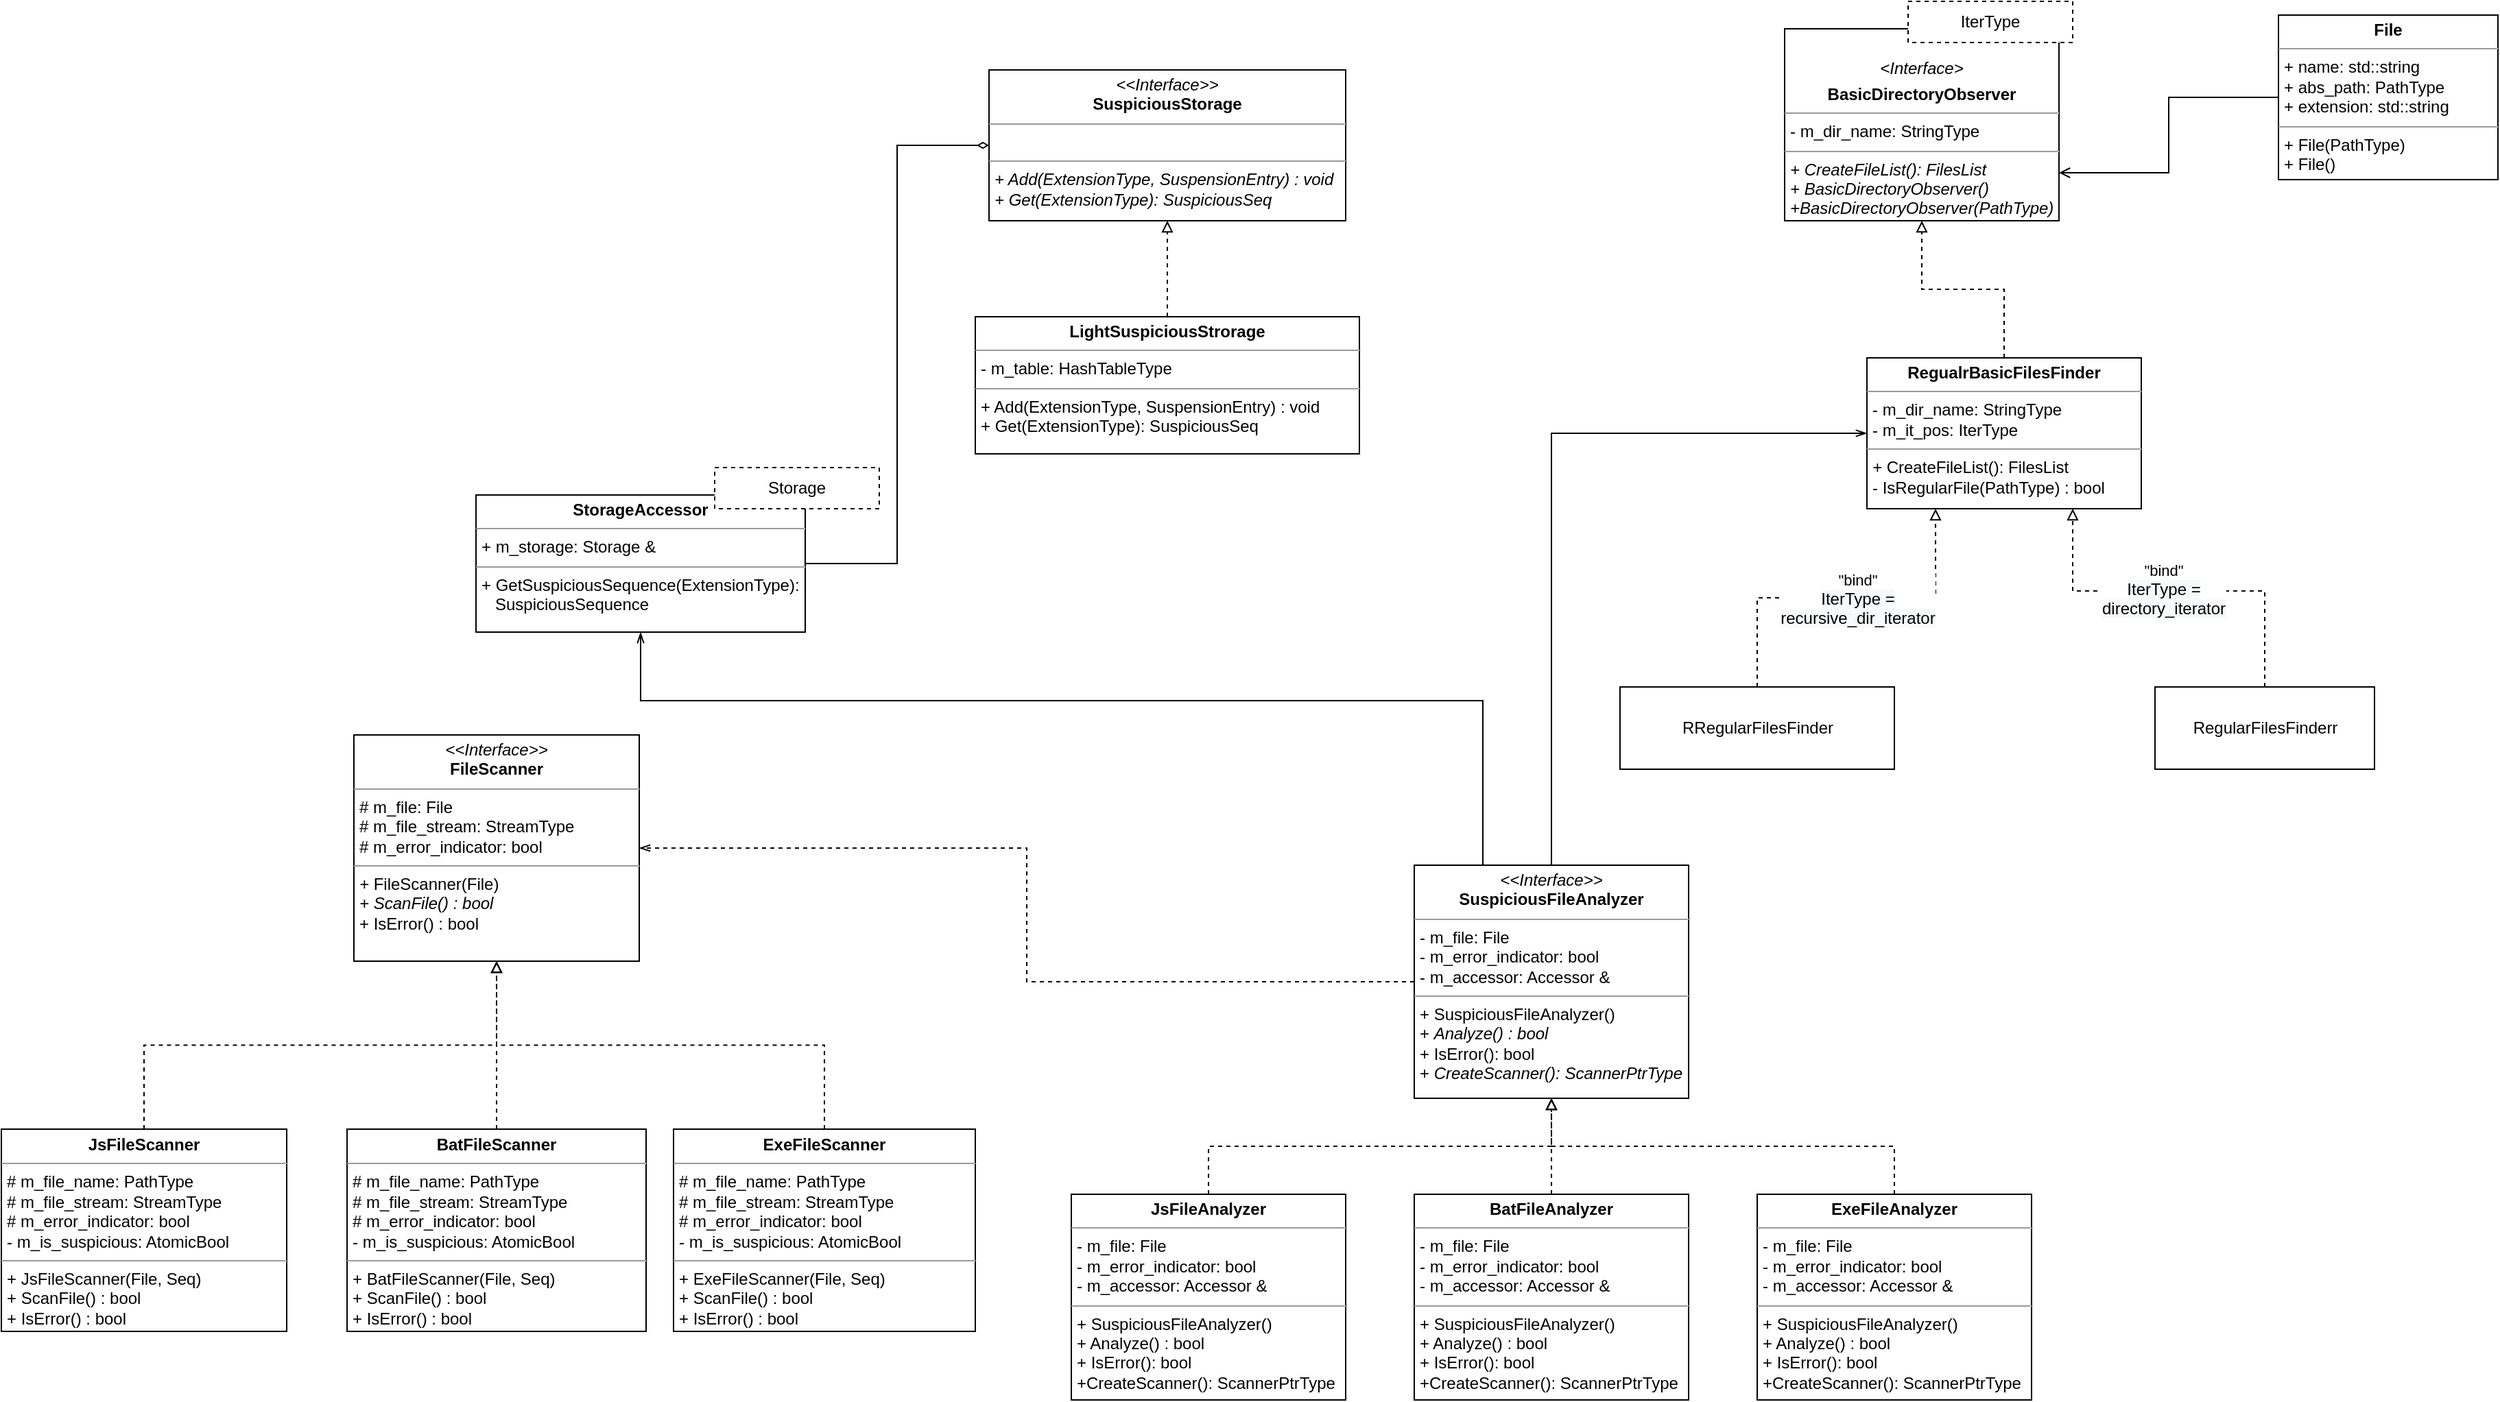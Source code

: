 <mxfile version="19.0.3" type="device"><diagram id="r-dyJRgXSx88zzV5Epd2" name="Page-1"><mxGraphModel dx="2956" dy="887" grid="1" gridSize="10" guides="1" tooltips="1" connect="1" arrows="1" fold="1" page="1" pageScale="1" pageWidth="827" pageHeight="1169" math="0" shadow="0"><root><mxCell id="0"/><mxCell id="1" parent="0"/><mxCell id="F6lT_KKIKypyXZXcrQya-1" value="&lt;p style=&quot;margin:0px;margin-top:4px;text-align:center;&quot;&gt;&lt;b&gt;&lt;br&gt;&lt;/b&gt;&lt;/p&gt;&lt;p style=&quot;margin:0px;margin-top:4px;text-align:center;&quot;&gt;&lt;i&gt;&amp;lt;Interface&amp;gt;&lt;/i&gt;&lt;/p&gt;&lt;p style=&quot;margin:0px;margin-top:4px;text-align:center;&quot;&gt;&lt;b&gt;BasicDirectoryObserver&lt;/b&gt;&lt;/p&gt;&lt;hr size=&quot;1&quot;&gt;&lt;p style=&quot;margin:0px;margin-left:4px;&quot;&gt;- m_dir_name: StringType&lt;br&gt;&lt;/p&gt;&lt;hr size=&quot;1&quot;&gt;&lt;p style=&quot;margin:0px;margin-left:4px;&quot;&gt;&lt;i&gt;+ CreateFileList(): FilesList&lt;/i&gt;&lt;/p&gt;&lt;p style=&quot;margin:0px;margin-left:4px;&quot;&gt;&lt;i&gt;+ BasicDirectoryObserver()&lt;/i&gt;&lt;/p&gt;&lt;p style=&quot;margin:0px;margin-left:4px;&quot;&gt;&lt;i&gt;+BasicDirectoryObserver(PathType)&lt;/i&gt;&lt;/p&gt;" style="verticalAlign=top;align=left;overflow=fill;fontSize=12;fontFamily=Helvetica;html=1;" parent="1" vertex="1"><mxGeometry x="240" y="70" width="200" height="140" as="geometry"/></mxCell><mxCell id="F6lT_KKIKypyXZXcrQya-2" value="IterType" style="rounded=0;whiteSpace=wrap;html=1;dashed=1;" parent="1" vertex="1"><mxGeometry x="330" y="50" width="120" height="30" as="geometry"/></mxCell><mxCell id="F6lT_KKIKypyXZXcrQya-10" style="edgeStyle=orthogonalEdgeStyle;rounded=0;orthogonalLoop=1;jettySize=auto;html=1;exitX=0.5;exitY=0;exitDx=0;exitDy=0;entryX=0.25;entryY=1;entryDx=0;entryDy=0;endArrow=block;endFill=0;dashed=1;" parent="1" source="F6lT_KKIKypyXZXcrQya-9" target="F6lT_KKIKypyXZXcrQya-16" edge="1"><mxGeometry relative="1" as="geometry"><mxPoint x="317.5" y="480" as="targetPoint"/></mxGeometry></mxCell><mxCell id="F6lT_KKIKypyXZXcrQya-11" value="&quot;bind&quot;&lt;br&gt;&lt;span style=&quot;font-size: 12px; background-color: rgb(248, 249, 250);&quot;&gt;IterType = &lt;br&gt;recursive_dir_iterator&lt;/span&gt;" style="edgeLabel;html=1;align=center;verticalAlign=middle;resizable=0;points=[];" parent="F6lT_KKIKypyXZXcrQya-10" vertex="1" connectable="0"><mxGeometry x="-0.155" y="-1" relative="1" as="geometry"><mxPoint x="28" as="offset"/></mxGeometry></mxCell><mxCell id="F6lT_KKIKypyXZXcrQya-9" value="RRegularFilesFinder" style="html=1;" parent="1" vertex="1"><mxGeometry x="120" y="550" width="200" height="60" as="geometry"/></mxCell><mxCell id="F6lT_KKIKypyXZXcrQya-13" style="edgeStyle=orthogonalEdgeStyle;rounded=0;orthogonalLoop=1;jettySize=auto;html=1;exitX=0.5;exitY=0;exitDx=0;exitDy=0;entryX=0.75;entryY=1;entryDx=0;entryDy=0;dashed=1;endArrow=block;endFill=0;" parent="1" source="F6lT_KKIKypyXZXcrQya-12" target="F6lT_KKIKypyXZXcrQya-16" edge="1"><mxGeometry relative="1" as="geometry"><mxPoint x="412.5" y="480" as="targetPoint"/><Array as="points"><mxPoint x="590" y="480"/><mxPoint x="450" y="480"/></Array></mxGeometry></mxCell><mxCell id="F6lT_KKIKypyXZXcrQya-14" value="&lt;span style=&quot;color: rgba(0, 0, 0, 0); font-family: monospace; font-size: 0px; text-align: start; background-color: rgb(248, 249, 250);&quot;&gt;%3CmxGraphModel%3E%3Croot%3E%3CmxCell%20id%3D%220%22%2F%3E%3CmxCell%20id%3D%221%22%20parent%3D%220%22%2F%3E%3CmxCell%20id%3D%222%22%20value%3D%22%26quot%3Bbind%26quot%3B%26lt%3Bbr%26gt%3B%26lt%3Bspan%20style%3D%26quot%3Bfont-size%3A%2012px%3B%20background-color%3A%20rgb(248%2C%20249%2C%20250)%3B%26quot%3B%26gt%3BIterType%20%3D%20%26lt%3Bbr%26gt%3Brecursive_dir_iterator%26lt%3B%2Fspan%26gt%3B%22%20style%3D%22edgeLabel%3Bhtml%3D1%3Balign%3Dcenter%3BverticalAlign%3Dmiddle%3Bresizable%3D0%3Bpoints%3D%5B%5D%3B%22%20vertex%3D%221%22%20connectable%3D%220%22%20parent%3D%221%22%3E%3CmxGeometry%20x%3D%22166.448%22%20y%3D%22296.034%22%20as%3D%22geometry%22%2F%3E%3C%2FmxCell%3E%3C%2Froot%3E%3C%2FmxGraphModel%3E&lt;/span&gt;" style="edgeLabel;html=1;align=center;verticalAlign=middle;resizable=0;points=[];" parent="F6lT_KKIKypyXZXcrQya-13" vertex="1" connectable="0"><mxGeometry x="-0.181" y="2" relative="1" as="geometry"><mxPoint as="offset"/></mxGeometry></mxCell><mxCell id="F6lT_KKIKypyXZXcrQya-15" value="&quot;bind&quot;&lt;br&gt;&lt;span style=&quot;font-size: 12px; background-color: rgb(248, 249, 250);&quot;&gt;IterType =&lt;br&gt;directory_iterator&lt;/span&gt;" style="edgeLabel;html=1;align=center;verticalAlign=middle;resizable=0;points=[];" parent="F6lT_KKIKypyXZXcrQya-13" vertex="1" connectable="0"><mxGeometry x="0.078" y="-1" relative="1" as="geometry"><mxPoint x="1" as="offset"/></mxGeometry></mxCell><mxCell id="F6lT_KKIKypyXZXcrQya-12" value="RegularFilesFinderr" style="html=1;" parent="1" vertex="1"><mxGeometry x="510" y="550" width="160" height="60" as="geometry"/></mxCell><mxCell id="F6lT_KKIKypyXZXcrQya-17" style="edgeStyle=orthogonalEdgeStyle;rounded=0;orthogonalLoop=1;jettySize=auto;html=1;exitX=0.5;exitY=0;exitDx=0;exitDy=0;entryX=0.5;entryY=1;entryDx=0;entryDy=0;dashed=1;endArrow=block;endFill=0;" parent="1" source="F6lT_KKIKypyXZXcrQya-16" target="F6lT_KKIKypyXZXcrQya-1" edge="1"><mxGeometry relative="1" as="geometry"/></mxCell><mxCell id="F6lT_KKIKypyXZXcrQya-16" value="&lt;p style=&quot;margin:0px;margin-top:4px;text-align:center;&quot;&gt;&lt;b&gt;RegualrBasic&lt;/b&gt;&lt;b&gt;FilesFinder&lt;/b&gt;&lt;/p&gt;&lt;hr size=&quot;1&quot;&gt;&lt;p style=&quot;margin: 0px 0px 0px 4px;&quot;&gt;- m_dir_name: StringType&lt;/p&gt;&lt;p style=&quot;margin: 0px 0px 0px 4px;&quot;&gt;- m_it_pos: IterType&lt;/p&gt;&lt;hr size=&quot;1&quot;&gt;&lt;p style=&quot;margin:0px;margin-left:4px;&quot;&gt;&lt;i&gt;+&lt;/i&gt; CreateFileList(): FilesList&lt;br&gt;&lt;/p&gt;&lt;p style=&quot;margin:0px;margin-left:4px;&quot;&gt;- IsRegularFile(PathType) : bool&lt;/p&gt;" style="verticalAlign=top;align=left;overflow=fill;fontSize=12;fontFamily=Helvetica;html=1;" parent="1" vertex="1"><mxGeometry x="300" y="310" width="200" height="110" as="geometry"/></mxCell><mxCell id="F6lT_KKIKypyXZXcrQya-23" style="edgeStyle=orthogonalEdgeStyle;rounded=0;orthogonalLoop=1;jettySize=auto;html=1;exitX=0;exitY=0.5;exitDx=0;exitDy=0;entryX=1;entryY=0.75;entryDx=0;entryDy=0;endArrow=open;endFill=0;" parent="1" source="F6lT_KKIKypyXZXcrQya-22" target="F6lT_KKIKypyXZXcrQya-1" edge="1"><mxGeometry relative="1" as="geometry"/></mxCell><mxCell id="F6lT_KKIKypyXZXcrQya-22" value="&lt;p style=&quot;margin:0px;margin-top:4px;text-align:center;&quot;&gt;&lt;b&gt;File&lt;/b&gt;&lt;/p&gt;&lt;hr size=&quot;1&quot;&gt;&lt;p style=&quot;margin:0px;margin-left:4px;&quot;&gt;+ name: std::string&lt;/p&gt;&lt;p style=&quot;margin:0px;margin-left:4px;&quot;&gt;+ abs_path: PathType&lt;/p&gt;&lt;p style=&quot;margin:0px;margin-left:4px;&quot;&gt;+ extension: std::string&lt;/p&gt;&lt;hr size=&quot;1&quot;&gt;&lt;p style=&quot;margin:0px;margin-left:4px;&quot;&gt;+ File(PathType)&lt;/p&gt;&lt;p style=&quot;margin:0px;margin-left:4px;&quot;&gt;+ File()&lt;/p&gt;" style="verticalAlign=top;align=left;overflow=fill;fontSize=12;fontFamily=Helvetica;html=1;" parent="1" vertex="1"><mxGeometry x="600" y="60" width="160" height="120" as="geometry"/></mxCell><mxCell id="F6lT_KKIKypyXZXcrQya-28" value="&lt;p style=&quot;margin:0px;margin-top:4px;text-align:center;&quot;&gt;&lt;i&gt;&amp;lt;&amp;lt;Interface&amp;gt;&amp;gt;&lt;/i&gt;&lt;br&gt;&lt;b&gt;SuspiciousStorage&lt;/b&gt;&lt;/p&gt;&lt;hr size=&quot;1&quot;&gt;&lt;p style=&quot;margin:0px;margin-left:4px;&quot;&gt;&lt;br&gt;&lt;/p&gt;&lt;hr size=&quot;1&quot;&gt;&lt;p style=&quot;margin:0px;margin-left:4px;&quot;&gt;&lt;i&gt;+ Add(ExtensionType, SuspensionEntry) : void&lt;/i&gt;&lt;/p&gt;&lt;p style=&quot;margin:0px;margin-left:4px;&quot;&gt;&lt;span style=&quot;background-color: initial;&quot;&gt;&lt;i&gt;+ Get(ExtensionType): SuspiciousSeq&lt;/i&gt;&amp;nbsp;&lt;/span&gt;&lt;/p&gt;" style="verticalAlign=top;align=left;overflow=fill;fontSize=12;fontFamily=Helvetica;html=1;" parent="1" vertex="1"><mxGeometry x="-340" y="100" width="260" height="110" as="geometry"/></mxCell><mxCell id="F6lT_KKIKypyXZXcrQya-30" style="edgeStyle=orthogonalEdgeStyle;rounded=0;orthogonalLoop=1;jettySize=auto;html=1;exitX=0.5;exitY=0;exitDx=0;exitDy=0;entryX=0.5;entryY=1;entryDx=0;entryDy=0;endArrow=block;endFill=0;dashed=1;" parent="1" source="F6lT_KKIKypyXZXcrQya-29" target="F6lT_KKIKypyXZXcrQya-28" edge="1"><mxGeometry relative="1" as="geometry"/></mxCell><mxCell id="F6lT_KKIKypyXZXcrQya-29" value="&lt;p style=&quot;margin:0px;margin-top:4px;text-align:center;&quot;&gt;&lt;b&gt;LightSuspiciousStrorage&lt;/b&gt;&lt;/p&gt;&lt;hr size=&quot;1&quot;&gt;&lt;p style=&quot;margin:0px;margin-left:4px;&quot;&gt;- m_table: HashTableType&lt;/p&gt;&lt;hr size=&quot;1&quot;&gt;&lt;p style=&quot;margin: 0px 0px 0px 4px;&quot;&gt;+ Add(ExtensionType, SuspensionEntry) : void&lt;/p&gt;&lt;p style=&quot;margin: 0px 0px 0px 4px;&quot;&gt;&lt;span style=&quot;background-color: initial;&quot;&gt;+ Get(ExtensionType): SuspiciousSeq&lt;/span&gt;&lt;/p&gt;" style="verticalAlign=top;align=left;overflow=fill;fontSize=12;fontFamily=Helvetica;html=1;" parent="1" vertex="1"><mxGeometry x="-350" y="280" width="280" height="100" as="geometry"/></mxCell><mxCell id="F6lT_KKIKypyXZXcrQya-33" style="edgeStyle=orthogonalEdgeStyle;rounded=0;orthogonalLoop=1;jettySize=auto;html=1;exitX=1;exitY=0.5;exitDx=0;exitDy=0;entryX=0;entryY=0.5;entryDx=0;entryDy=0;endArrow=diamondThin;endFill=0;" parent="1" source="F6lT_KKIKypyXZXcrQya-31" target="F6lT_KKIKypyXZXcrQya-28" edge="1"><mxGeometry relative="1" as="geometry"/></mxCell><mxCell id="F6lT_KKIKypyXZXcrQya-31" value="&lt;p style=&quot;margin:0px;margin-top:4px;text-align:center;&quot;&gt;&lt;b&gt;StorageAccessor&lt;/b&gt;&lt;/p&gt;&lt;hr size=&quot;1&quot;&gt;&lt;p style=&quot;margin:0px;margin-left:4px;&quot;&gt;+ m_storage: Storage &amp;amp;&lt;/p&gt;&lt;hr size=&quot;1&quot;&gt;&lt;p style=&quot;margin:0px;margin-left:4px;&quot;&gt;+ GetSuspiciousSequence(ExtensionType):&lt;/p&gt;&lt;p style=&quot;margin:0px;margin-left:4px;&quot;&gt;&amp;nbsp; &amp;nbsp;SuspiciousSequence&amp;nbsp;&lt;/p&gt;" style="verticalAlign=top;align=left;overflow=fill;fontSize=12;fontFamily=Helvetica;html=1;" parent="1" vertex="1"><mxGeometry x="-714" y="410" width="240" height="100" as="geometry"/></mxCell><mxCell id="F6lT_KKIKypyXZXcrQya-32" value="Storage" style="rounded=0;whiteSpace=wrap;html=1;dashed=1;" parent="1" vertex="1"><mxGeometry x="-540" y="390" width="120" height="30" as="geometry"/></mxCell><mxCell id="F6lT_KKIKypyXZXcrQya-35" value="&lt;p style=&quot;margin:0px;margin-top:4px;text-align:center;&quot;&gt;&lt;i&gt;&amp;lt;&amp;lt;Interface&amp;gt;&amp;gt;&lt;/i&gt;&lt;br&gt;&lt;b&gt;FileScanner&lt;/b&gt;&lt;/p&gt;&lt;hr size=&quot;1&quot;&gt;&lt;p style=&quot;margin:0px;margin-left:4px;&quot;&gt;# m_file: File&lt;br&gt;# m_file_stream: StreamType&lt;/p&gt;&lt;p style=&quot;margin:0px;margin-left:4px;&quot;&gt;# m_error_indicator: bool&lt;/p&gt;&lt;hr size=&quot;1&quot;&gt;&lt;p style=&quot;margin:0px;margin-left:4px;&quot;&gt;&lt;i&gt;+ &lt;/i&gt;FileScanner(File)&lt;/p&gt;&lt;p style=&quot;margin:0px;margin-left:4px;&quot;&gt;&lt;i&gt;+ ScanFile() : bool&lt;/i&gt;&lt;/p&gt;&lt;p style=&quot;margin:0px;margin-left:4px;&quot;&gt;&lt;span style=&quot;background-color: initial;&quot;&gt;+ IsError() : bool&lt;/span&gt;&lt;/p&gt;" style="verticalAlign=top;align=left;overflow=fill;fontSize=12;fontFamily=Helvetica;html=1;" parent="1" vertex="1"><mxGeometry x="-803" y="585" width="208" height="165" as="geometry"/></mxCell><mxCell id="F6lT_KKIKypyXZXcrQya-45" style="edgeStyle=orthogonalEdgeStyle;rounded=0;orthogonalLoop=1;jettySize=auto;html=1;exitX=0.5;exitY=0;exitDx=0;exitDy=0;entryX=0.5;entryY=1;entryDx=0;entryDy=0;dashed=1;endArrow=block;endFill=0;" parent="1" source="F6lT_KKIKypyXZXcrQya-42" target="F6lT_KKIKypyXZXcrQya-35" edge="1"><mxGeometry relative="1" as="geometry"/></mxCell><mxCell id="F6lT_KKIKypyXZXcrQya-42" value="&lt;p style=&quot;margin:0px;margin-top:4px;text-align:center;&quot;&gt;&lt;b&gt;JsFileScanner&lt;/b&gt;&lt;/p&gt;&lt;hr size=&quot;1&quot;&gt;&lt;p style=&quot;margin:0px;margin-left:4px;&quot;&gt;# m_file_name: PathType&lt;br&gt;# m_file_stream: StreamType&lt;/p&gt;&lt;p style=&quot;margin:0px;margin-left:4px;&quot;&gt;# m_error_indicator: bool&lt;/p&gt;&lt;p style=&quot;margin:0px;margin-left:4px;&quot;&gt;- m_is_suspicious: AtomicBool&lt;/p&gt;&lt;hr size=&quot;1&quot;&gt;&lt;p style=&quot;margin:0px;margin-left:4px;&quot;&gt;&lt;span style=&quot;background-color: initial;&quot;&gt;+ Js&lt;/span&gt;&lt;span style=&quot;background-color: initial;&quot;&gt;FileScanner(File, Seq)&lt;/span&gt;&lt;/p&gt;&lt;p style=&quot;margin:0px;margin-left:4px;&quot;&gt;+ ScanFile() : bool&lt;/p&gt;&lt;p style=&quot;margin:0px;margin-left:4px;&quot;&gt;+ IsError() : bool&lt;/p&gt;" style="verticalAlign=top;align=left;overflow=fill;fontSize=12;fontFamily=Helvetica;html=1;" parent="1" vertex="1"><mxGeometry x="-1060" y="872.5" width="208" height="147.5" as="geometry"/></mxCell><mxCell id="F6lT_KKIKypyXZXcrQya-47" style="edgeStyle=orthogonalEdgeStyle;rounded=0;orthogonalLoop=1;jettySize=auto;html=1;exitX=0.5;exitY=0;exitDx=0;exitDy=0;entryX=0.5;entryY=1;entryDx=0;entryDy=0;dashed=1;endArrow=block;endFill=0;" parent="1" source="F6lT_KKIKypyXZXcrQya-43" target="F6lT_KKIKypyXZXcrQya-35" edge="1"><mxGeometry relative="1" as="geometry"/></mxCell><mxCell id="F6lT_KKIKypyXZXcrQya-43" value="&lt;p style=&quot;margin:0px;margin-top:4px;text-align:center;&quot;&gt;&lt;b&gt;BatFileScanner&lt;/b&gt;&lt;/p&gt;&lt;hr size=&quot;1&quot;&gt;&lt;p style=&quot;margin:0px;margin-left:4px;&quot;&gt;# m_file_name: PathType&lt;br&gt;# m_file_stream: StreamType&lt;/p&gt;&lt;p style=&quot;margin:0px;margin-left:4px;&quot;&gt;# m_error_indicator: bool&lt;/p&gt;&lt;p style=&quot;margin:0px;margin-left:4px;&quot;&gt;- m_is_suspicious: AtomicBool&lt;/p&gt;&lt;hr size=&quot;1&quot;&gt;&lt;p style=&quot;margin:0px;margin-left:4px;&quot;&gt;&lt;span style=&quot;background-color: initial;&quot;&gt;+ BatFileScanner(File, Seq)&lt;/span&gt;&lt;/p&gt;&lt;p style=&quot;margin:0px;margin-left:4px;&quot;&gt;+ ScanFile() : bool&lt;/p&gt;&lt;p style=&quot;margin:0px;margin-left:4px;&quot;&gt;+ IsError() : bool&lt;/p&gt;" style="verticalAlign=top;align=left;overflow=fill;fontSize=12;fontFamily=Helvetica;html=1;" parent="1" vertex="1"><mxGeometry x="-808" y="872.5" width="218" height="147.5" as="geometry"/></mxCell><mxCell id="F6lT_KKIKypyXZXcrQya-49" style="edgeStyle=orthogonalEdgeStyle;rounded=0;orthogonalLoop=1;jettySize=auto;html=1;exitX=0.5;exitY=0;exitDx=0;exitDy=0;entryX=0.5;entryY=1;entryDx=0;entryDy=0;dashed=1;endArrow=block;endFill=0;" parent="1" source="F6lT_KKIKypyXZXcrQya-44" target="F6lT_KKIKypyXZXcrQya-35" edge="1"><mxGeometry relative="1" as="geometry"/></mxCell><mxCell id="F6lT_KKIKypyXZXcrQya-44" value="&lt;p style=&quot;margin:0px;margin-top:4px;text-align:center;&quot;&gt;&lt;b&gt;ExeFileScanner&lt;/b&gt;&lt;/p&gt;&lt;hr size=&quot;1&quot;&gt;&lt;p style=&quot;margin:0px;margin-left:4px;&quot;&gt;# m_file_name: PathType&lt;br&gt;# m_file_stream: StreamType&lt;/p&gt;&lt;p style=&quot;margin:0px;margin-left:4px;&quot;&gt;# m_error_indicator: bool&lt;/p&gt;&lt;p style=&quot;margin:0px;margin-left:4px;&quot;&gt;- m_is_suspicious: AtomicBool&lt;/p&gt;&lt;hr size=&quot;1&quot;&gt;&lt;p style=&quot;margin:0px;margin-left:4px;&quot;&gt;&lt;span style=&quot;background-color: initial;&quot;&gt;+ ExeFileScanner(File, Seq)&lt;/span&gt;&lt;/p&gt;&lt;p style=&quot;margin:0px;margin-left:4px;&quot;&gt;+ ScanFile() : bool&lt;/p&gt;&lt;p style=&quot;margin:0px;margin-left:4px;&quot;&gt;+ IsError() : bool&lt;/p&gt;" style="verticalAlign=top;align=left;overflow=fill;fontSize=12;fontFamily=Helvetica;html=1;" parent="1" vertex="1"><mxGeometry x="-570" y="872.5" width="220" height="147.5" as="geometry"/></mxCell><mxCell id="F6lT_KKIKypyXZXcrQya-58" style="edgeStyle=orthogonalEdgeStyle;rounded=0;orthogonalLoop=1;jettySize=auto;html=1;exitX=0;exitY=0.5;exitDx=0;exitDy=0;entryX=1;entryY=0.5;entryDx=0;entryDy=0;dashed=1;endArrow=openThin;endFill=0;" parent="1" source="F6lT_KKIKypyXZXcrQya-50" target="F6lT_KKIKypyXZXcrQya-35" edge="1"><mxGeometry relative="1" as="geometry"/></mxCell><mxCell id="F6lT_KKIKypyXZXcrQya-69" style="edgeStyle=orthogonalEdgeStyle;rounded=0;orthogonalLoop=1;jettySize=auto;html=1;exitX=0.25;exitY=0;exitDx=0;exitDy=0;entryX=0.5;entryY=1;entryDx=0;entryDy=0;endArrow=openThin;endFill=0;" parent="1" source="F6lT_KKIKypyXZXcrQya-50" target="F6lT_KKIKypyXZXcrQya-31" edge="1"><mxGeometry relative="1" as="geometry"><Array as="points"><mxPoint x="20" y="560"/><mxPoint x="-594" y="560"/></Array></mxGeometry></mxCell><mxCell id="F6lT_KKIKypyXZXcrQya-70" style="edgeStyle=orthogonalEdgeStyle;rounded=0;orthogonalLoop=1;jettySize=auto;html=1;exitX=0.5;exitY=0;exitDx=0;exitDy=0;entryX=0;entryY=0.5;entryDx=0;entryDy=0;endArrow=openThin;endFill=0;" parent="1" source="F6lT_KKIKypyXZXcrQya-50" target="F6lT_KKIKypyXZXcrQya-16" edge="1"><mxGeometry relative="1" as="geometry"/></mxCell><mxCell id="F6lT_KKIKypyXZXcrQya-50" value="&lt;p style=&quot;margin:0px;margin-top:4px;text-align:center;&quot;&gt;&lt;i&gt;&amp;lt;&amp;lt;Interface&amp;gt;&amp;gt;&lt;/i&gt;&lt;br&gt;&lt;b&gt;SuspiciousFileAnalyzer&lt;/b&gt;&lt;/p&gt;&lt;hr size=&quot;1&quot;&gt;&lt;p style=&quot;margin:0px;margin-left:4px;&quot;&gt;- m_file: File&lt;/p&gt;&lt;p style=&quot;margin:0px;margin-left:4px;&quot;&gt;- m_error_indicator: bool&lt;/p&gt;&lt;p style=&quot;margin:0px;margin-left:4px;&quot;&gt;- m_accessor: Accessor &amp;amp;&lt;/p&gt;&lt;hr size=&quot;1&quot;&gt;&lt;p style=&quot;margin:0px;margin-left:4px;&quot;&gt;+ SuspiciousFileAnalyzer()&lt;/p&gt;&lt;p style=&quot;margin:0px;margin-left:4px;&quot;&gt;+ &lt;i&gt;Analyze() : bool&lt;/i&gt;&lt;/p&gt;&lt;p style=&quot;margin:0px;margin-left:4px;&quot;&gt;+ IsError(): bool&lt;/p&gt;&lt;p style=&quot;margin:0px;margin-left:4px;&quot;&gt;+&amp;nbsp;&lt;i&gt;CreateScanner(): ScannerPtrType&lt;/i&gt;&lt;/p&gt;" style="verticalAlign=top;align=left;overflow=fill;fontSize=12;fontFamily=Helvetica;html=1;" parent="1" vertex="1"><mxGeometry x="-30" y="680" width="200" height="170" as="geometry"/></mxCell><mxCell id="F6lT_KKIKypyXZXcrQya-64" style="edgeStyle=orthogonalEdgeStyle;rounded=0;orthogonalLoop=1;jettySize=auto;html=1;exitX=0.5;exitY=0;exitDx=0;exitDy=0;entryX=0.5;entryY=1;entryDx=0;entryDy=0;dashed=1;endArrow=block;endFill=0;" parent="1" source="F6lT_KKIKypyXZXcrQya-59" target="F6lT_KKIKypyXZXcrQya-50" edge="1"><mxGeometry relative="1" as="geometry"/></mxCell><mxCell id="F6lT_KKIKypyXZXcrQya-59" value="&lt;p style=&quot;margin:0px;margin-top:4px;text-align:center;&quot;&gt;&lt;b&gt;JsFileAnalyzer&lt;/b&gt;&lt;/p&gt;&lt;hr size=&quot;1&quot;&gt;&lt;p style=&quot;margin:0px;margin-left:4px;&quot;&gt;- m_file: File&lt;/p&gt;&lt;p style=&quot;margin:0px;margin-left:4px;&quot;&gt;- m_error_indicator: bool&lt;/p&gt;&lt;p style=&quot;margin:0px;margin-left:4px;&quot;&gt;- m_accessor: Accessor &amp;amp;&lt;/p&gt;&lt;hr size=&quot;1&quot;&gt;&lt;p style=&quot;margin:0px;margin-left:4px;&quot;&gt;+ SuspiciousFileAnalyzer()&lt;/p&gt;&lt;p style=&quot;margin:0px;margin-left:4px;&quot;&gt;+ Analyze() : bool&lt;/p&gt;&lt;p style=&quot;margin:0px;margin-left:4px;&quot;&gt;+ IsError(): bool&lt;/p&gt;&lt;p style=&quot;margin:0px;margin-left:4px;&quot;&gt;+CreateScanner(): ScannerPtrType&lt;/p&gt;" style="verticalAlign=top;align=left;overflow=fill;fontSize=12;fontFamily=Helvetica;html=1;" parent="1" vertex="1"><mxGeometry x="-280" y="920" width="200" height="150" as="geometry"/></mxCell><mxCell id="F6lT_KKIKypyXZXcrQya-68" style="edgeStyle=orthogonalEdgeStyle;rounded=0;orthogonalLoop=1;jettySize=auto;html=1;exitX=0.5;exitY=0;exitDx=0;exitDy=0;entryX=0.5;entryY=1;entryDx=0;entryDy=0;dashed=1;endArrow=block;endFill=0;" parent="1" source="F6lT_KKIKypyXZXcrQya-62" target="F6lT_KKIKypyXZXcrQya-50" edge="1"><mxGeometry relative="1" as="geometry"/></mxCell><mxCell id="F6lT_KKIKypyXZXcrQya-62" value="&lt;p style=&quot;margin:0px;margin-top:4px;text-align:center;&quot;&gt;&lt;b&gt;ExeFileAnalyzer&lt;/b&gt;&lt;/p&gt;&lt;hr size=&quot;1&quot;&gt;&lt;p style=&quot;margin:0px;margin-left:4px;&quot;&gt;- m_file: File&lt;/p&gt;&lt;p style=&quot;margin:0px;margin-left:4px;&quot;&gt;- m_error_indicator: bool&lt;/p&gt;&lt;p style=&quot;margin:0px;margin-left:4px;&quot;&gt;- m_accessor: Accessor &amp;amp;&lt;/p&gt;&lt;hr size=&quot;1&quot;&gt;&lt;p style=&quot;margin:0px;margin-left:4px;&quot;&gt;+ SuspiciousFileAnalyzer()&lt;/p&gt;&lt;p style=&quot;margin:0px;margin-left:4px;&quot;&gt;+ Analyze() : bool&lt;/p&gt;&lt;p style=&quot;margin:0px;margin-left:4px;&quot;&gt;+ IsError(): bool&lt;/p&gt;&lt;p style=&quot;margin:0px;margin-left:4px;&quot;&gt;+CreateScanner(): ScannerPtrType&lt;/p&gt;" style="verticalAlign=top;align=left;overflow=fill;fontSize=12;fontFamily=Helvetica;html=1;" parent="1" vertex="1"><mxGeometry x="220" y="920" width="200" height="150" as="geometry"/></mxCell><mxCell id="F6lT_KKIKypyXZXcrQya-66" style="edgeStyle=orthogonalEdgeStyle;rounded=0;orthogonalLoop=1;jettySize=auto;html=1;exitX=0.5;exitY=0;exitDx=0;exitDy=0;entryX=0.5;entryY=1;entryDx=0;entryDy=0;dashed=1;endArrow=block;endFill=0;" parent="1" source="F6lT_KKIKypyXZXcrQya-63" target="F6lT_KKIKypyXZXcrQya-50" edge="1"><mxGeometry relative="1" as="geometry"/></mxCell><mxCell id="F6lT_KKIKypyXZXcrQya-63" value="&lt;p style=&quot;margin:0px;margin-top:4px;text-align:center;&quot;&gt;&lt;b&gt;BatFileAnalyzer&lt;/b&gt;&lt;/p&gt;&lt;hr size=&quot;1&quot;&gt;&lt;p style=&quot;margin:0px;margin-left:4px;&quot;&gt;- m_file: File&lt;/p&gt;&lt;p style=&quot;margin:0px;margin-left:4px;&quot;&gt;- m_error_indicator: bool&lt;/p&gt;&lt;p style=&quot;margin:0px;margin-left:4px;&quot;&gt;- m_accessor: Accessor &amp;amp;&lt;/p&gt;&lt;hr size=&quot;1&quot;&gt;&lt;p style=&quot;margin:0px;margin-left:4px;&quot;&gt;+ SuspiciousFileAnalyzer()&lt;/p&gt;&lt;p style=&quot;margin:0px;margin-left:4px;&quot;&gt;+ Analyze() : bool&lt;/p&gt;&lt;p style=&quot;margin:0px;margin-left:4px;&quot;&gt;+ IsError(): bool&lt;/p&gt;&lt;p style=&quot;margin:0px;margin-left:4px;&quot;&gt;+CreateScanner(): ScannerPtrType&lt;/p&gt;" style="verticalAlign=top;align=left;overflow=fill;fontSize=12;fontFamily=Helvetica;html=1;" parent="1" vertex="1"><mxGeometry x="-30" y="920" width="200" height="150" as="geometry"/></mxCell></root></mxGraphModel></diagram></mxfile>